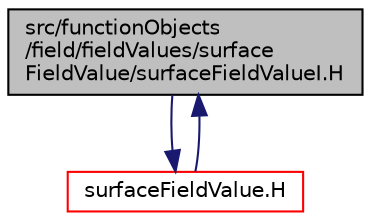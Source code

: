 digraph "src/functionObjects/field/fieldValues/surfaceFieldValue/surfaceFieldValueI.H"
{
  bgcolor="transparent";
  edge [fontname="Helvetica",fontsize="10",labelfontname="Helvetica",labelfontsize="10"];
  node [fontname="Helvetica",fontsize="10",shape=record];
  Node0 [label="src/functionObjects\l/field/fieldValues/surface\lFieldValue/surfaceFieldValueI.H",height=0.2,width=0.4,color="black", fillcolor="grey75", style="filled", fontcolor="black"];
  Node0 -> Node1 [color="midnightblue",fontsize="10",style="solid",fontname="Helvetica"];
  Node1 [label="surfaceFieldValue.H",height=0.2,width=0.4,color="red",URL="$a04652.html"];
  Node1 -> Node0 [color="midnightblue",fontsize="10",style="solid",fontname="Helvetica"];
}
